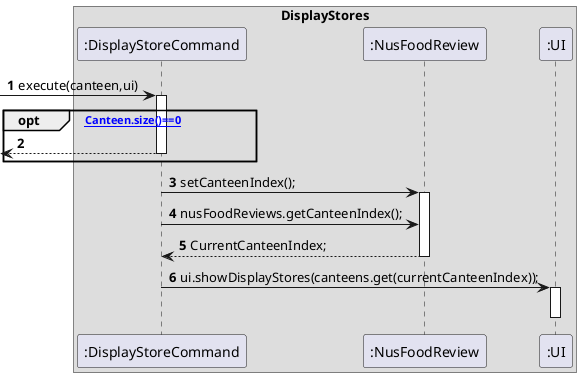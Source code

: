 @startuml
'https://plantuml.com/sequence-diagram

autonumber
box DisplayStores

-> ":DisplayStoreCommand" : execute(canteen,ui)
activate ":DisplayStoreCommand"
opt [Canteen.size()==0]
return
end

":DisplayStoreCommand" -> ":NusFoodReview" : setCanteenIndex();
activate ":NusFoodReview"
":DisplayStoreCommand" -> ":NusFoodReview" : nusFoodReviews.getCanteenIndex();
":NusFoodReview" --> ":DisplayStoreCommand" : CurrentCanteenIndex;
deactivate ":NusFoodReview"

":DisplayStoreCommand" -> ":UI" : ui.showDisplayStores(canteens.get(currentCanteenIndex));
activate ":UI"
deactivate ":UI"
@enduml